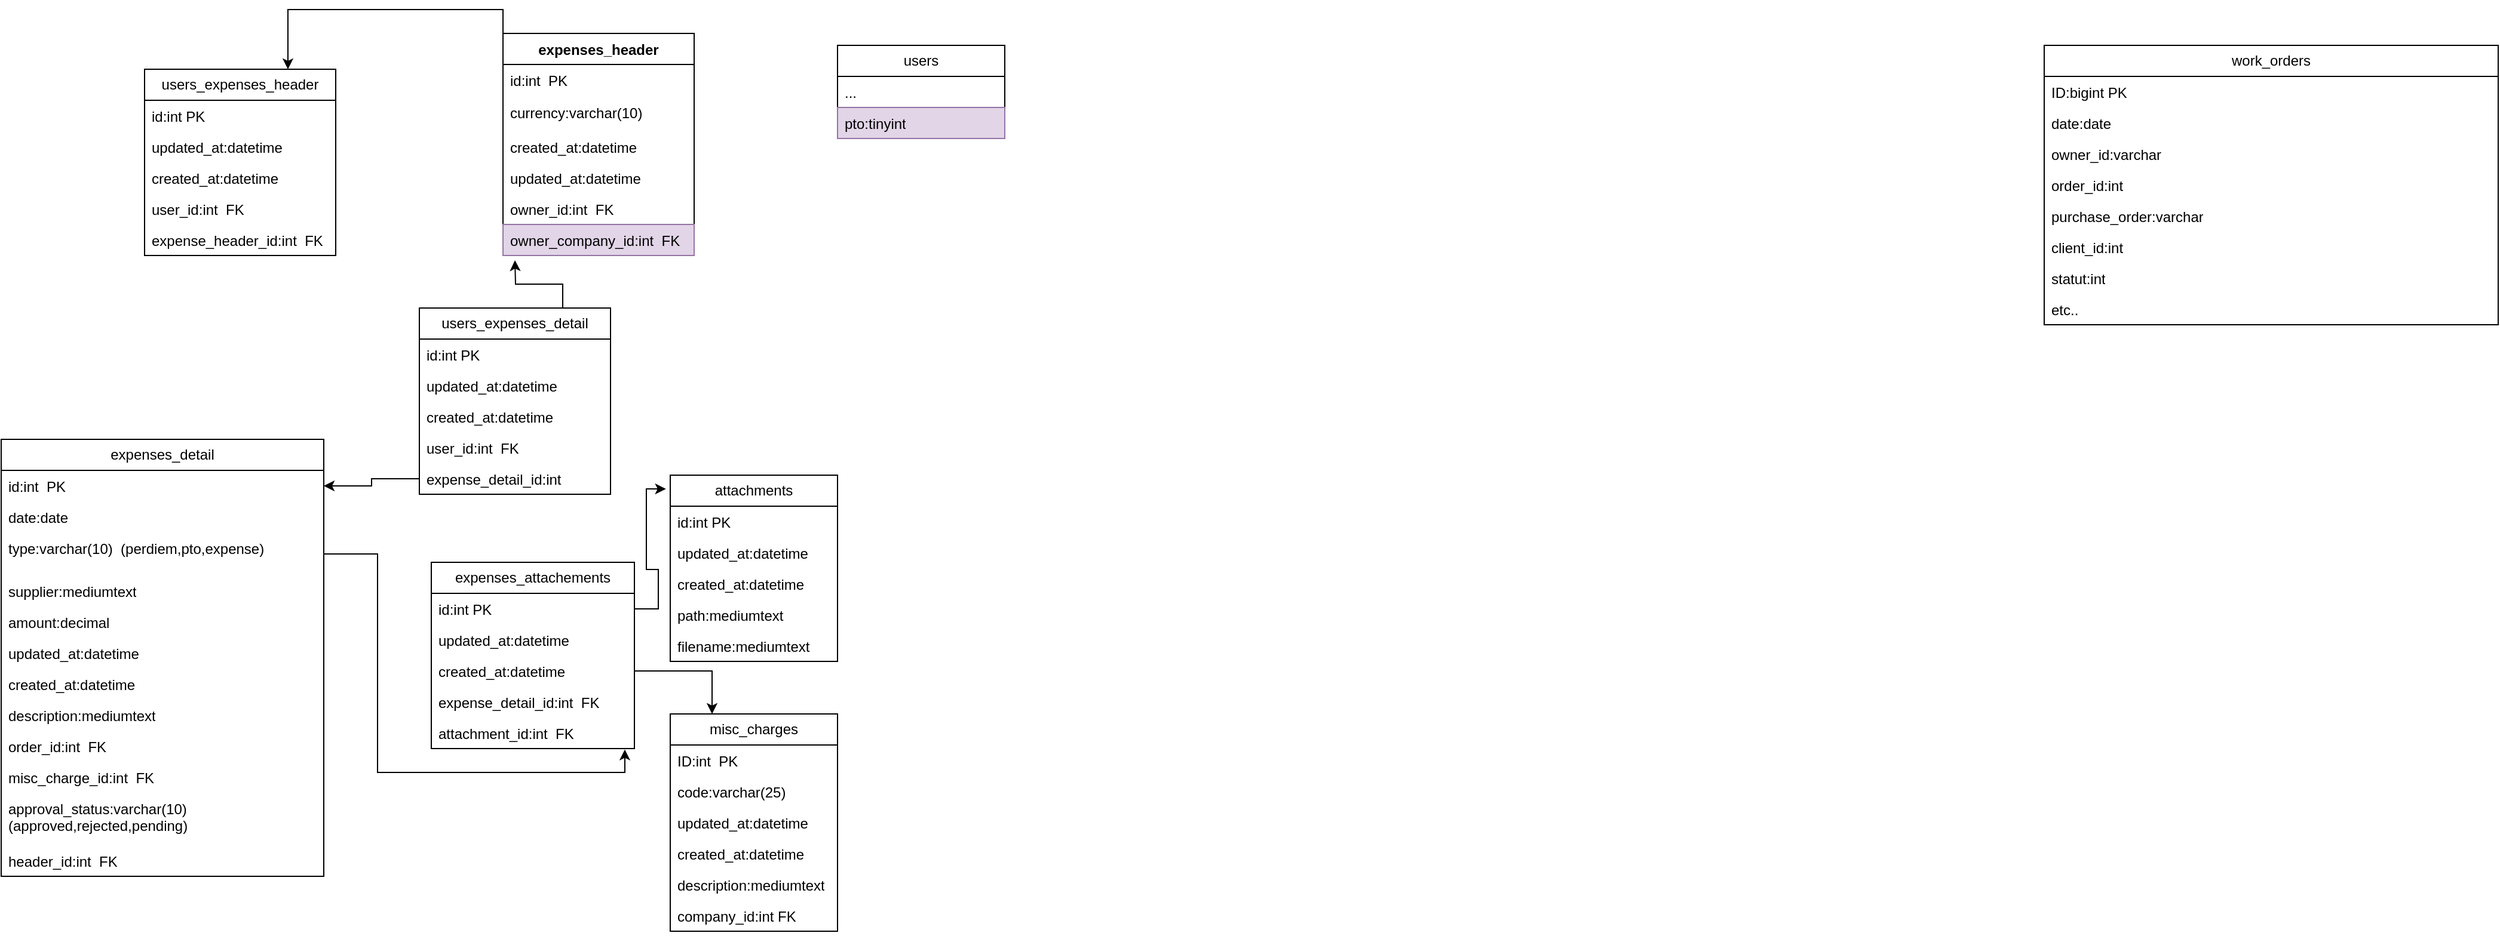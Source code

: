 <mxfile version="26.1.0">
  <diagram name="Page-1" id="9f46799a-70d6-7492-0946-bef42562c5a5">
    <mxGraphModel dx="2150" dy="589" grid="1" gridSize="10" guides="1" tooltips="1" connect="1" arrows="1" fold="1" page="1" pageScale="1" pageWidth="1100" pageHeight="850" background="none" math="0" shadow="0">
      <root>
        <mxCell id="0" />
        <mxCell id="1" parent="0" />
        <mxCell id="VkOP3rbDhyCKNE1CwJHu-5" value="work_orders" style="swimlane;fontStyle=0;childLayout=stackLayout;horizontal=1;startSize=26;fillColor=none;horizontalStack=0;resizeParent=1;resizeParentMax=0;resizeLast=0;collapsible=1;marginBottom=0;whiteSpace=wrap;html=1;" parent="1" vertex="1">
          <mxGeometry x="1490" y="60" width="380" height="234" as="geometry" />
        </mxCell>
        <mxCell id="VkOP3rbDhyCKNE1CwJHu-7" value="ID:bigint PK" style="text;strokeColor=none;fillColor=none;align=left;verticalAlign=top;spacingLeft=4;spacingRight=4;overflow=hidden;rotatable=0;points=[[0,0.5],[1,0.5]];portConstraint=eastwest;whiteSpace=wrap;html=1;" parent="VkOP3rbDhyCKNE1CwJHu-5" vertex="1">
          <mxGeometry y="26" width="380" height="26" as="geometry" />
        </mxCell>
        <mxCell id="VkOP3rbDhyCKNE1CwJHu-9" value="date:date" style="text;strokeColor=none;fillColor=none;align=left;verticalAlign=top;spacingLeft=4;spacingRight=4;overflow=hidden;rotatable=0;points=[[0,0.5],[1,0.5]];portConstraint=eastwest;whiteSpace=wrap;html=1;" parent="VkOP3rbDhyCKNE1CwJHu-5" vertex="1">
          <mxGeometry y="52" width="380" height="26" as="geometry" />
        </mxCell>
        <mxCell id="VkOP3rbDhyCKNE1CwJHu-8" value="owner_id:varchar" style="text;strokeColor=none;fillColor=none;align=left;verticalAlign=top;spacingLeft=4;spacingRight=4;overflow=hidden;rotatable=0;points=[[0,0.5],[1,0.5]];portConstraint=eastwest;whiteSpace=wrap;html=1;" parent="VkOP3rbDhyCKNE1CwJHu-5" vertex="1">
          <mxGeometry y="78" width="380" height="26" as="geometry" />
        </mxCell>
        <mxCell id="VkOP3rbDhyCKNE1CwJHu-11" value="order_id:int" style="text;strokeColor=none;fillColor=none;align=left;verticalAlign=top;spacingLeft=4;spacingRight=4;overflow=hidden;rotatable=0;points=[[0,0.5],[1,0.5]];portConstraint=eastwest;whiteSpace=wrap;html=1;" parent="VkOP3rbDhyCKNE1CwJHu-5" vertex="1">
          <mxGeometry y="104" width="380" height="26" as="geometry" />
        </mxCell>
        <mxCell id="VkOP3rbDhyCKNE1CwJHu-12" value="purchase_order:varchar" style="text;strokeColor=none;fillColor=none;align=left;verticalAlign=top;spacingLeft=4;spacingRight=4;overflow=hidden;rotatable=0;points=[[0,0.5],[1,0.5]];portConstraint=eastwest;whiteSpace=wrap;html=1;" parent="VkOP3rbDhyCKNE1CwJHu-5" vertex="1">
          <mxGeometry y="130" width="380" height="26" as="geometry" />
        </mxCell>
        <mxCell id="VkOP3rbDhyCKNE1CwJHu-13" value="client_id:int" style="text;strokeColor=none;fillColor=none;align=left;verticalAlign=top;spacingLeft=4;spacingRight=4;overflow=hidden;rotatable=0;points=[[0,0.5],[1,0.5]];portConstraint=eastwest;whiteSpace=wrap;html=1;" parent="VkOP3rbDhyCKNE1CwJHu-5" vertex="1">
          <mxGeometry y="156" width="380" height="26" as="geometry" />
        </mxCell>
        <mxCell id="VkOP3rbDhyCKNE1CwJHu-10" value="statut:int" style="text;strokeColor=none;fillColor=none;align=left;verticalAlign=top;spacingLeft=4;spacingRight=4;overflow=hidden;rotatable=0;points=[[0,0.5],[1,0.5]];portConstraint=eastwest;whiteSpace=wrap;html=1;" parent="VkOP3rbDhyCKNE1CwJHu-5" vertex="1">
          <mxGeometry y="182" width="380" height="26" as="geometry" />
        </mxCell>
        <mxCell id="VkOP3rbDhyCKNE1CwJHu-14" value="etc.." style="text;strokeColor=none;fillColor=none;align=left;verticalAlign=top;spacingLeft=4;spacingRight=4;overflow=hidden;rotatable=0;points=[[0,0.5],[1,0.5]];portConstraint=eastwest;whiteSpace=wrap;html=1;" parent="VkOP3rbDhyCKNE1CwJHu-5" vertex="1">
          <mxGeometry y="208" width="380" height="26" as="geometry" />
        </mxCell>
        <mxCell id="7lz_pRhR5QczUbqz9TZB-19" style="edgeStyle=orthogonalEdgeStyle;rounded=0;orthogonalLoop=1;jettySize=auto;html=1;exitX=0;exitY=0;exitDx=0;exitDy=0;entryX=0.75;entryY=0;entryDx=0;entryDy=0;" edge="1" parent="1" source="VkOP3rbDhyCKNE1CwJHu-15" target="7lz_pRhR5QczUbqz9TZB-12">
          <mxGeometry relative="1" as="geometry" />
        </mxCell>
        <mxCell id="VkOP3rbDhyCKNE1CwJHu-15" value="expenses_header" style="swimlane;fontStyle=1;align=center;verticalAlign=top;childLayout=stackLayout;horizontal=1;startSize=26;horizontalStack=0;resizeParent=1;resizeParentMax=0;resizeLast=0;collapsible=1;marginBottom=0;whiteSpace=wrap;html=1;" parent="1" vertex="1">
          <mxGeometry x="200" y="50" width="160" height="186" as="geometry" />
        </mxCell>
        <mxCell id="VkOP3rbDhyCKNE1CwJHu-16" value="id:int&amp;nbsp; PK" style="text;strokeColor=none;fillColor=none;align=left;verticalAlign=top;spacingLeft=4;spacingRight=4;overflow=hidden;rotatable=0;points=[[0,0.5],[1,0.5]];portConstraint=eastwest;whiteSpace=wrap;html=1;" parent="VkOP3rbDhyCKNE1CwJHu-15" vertex="1">
          <mxGeometry y="26" width="160" height="26" as="geometry" />
        </mxCell>
        <mxCell id="7lz_pRhR5QczUbqz9TZB-1" value="currency:varchar(10)" style="text;strokeColor=none;fillColor=none;align=left;verticalAlign=middle;spacingLeft=4;spacingRight=4;overflow=hidden;points=[[0,0.5],[1,0.5]];portConstraint=eastwest;rotatable=0;whiteSpace=wrap;html=1;" vertex="1" parent="VkOP3rbDhyCKNE1CwJHu-15">
          <mxGeometry y="52" width="160" height="30" as="geometry" />
        </mxCell>
        <mxCell id="7lz_pRhR5QczUbqz9TZB-26" value="created_at:datetime" style="text;strokeColor=none;fillColor=none;align=left;verticalAlign=top;spacingLeft=4;spacingRight=4;overflow=hidden;rotatable=0;points=[[0,0.5],[1,0.5]];portConstraint=eastwest;whiteSpace=wrap;html=1;" vertex="1" parent="VkOP3rbDhyCKNE1CwJHu-15">
          <mxGeometry y="82" width="160" height="26" as="geometry" />
        </mxCell>
        <mxCell id="7lz_pRhR5QczUbqz9TZB-25" value="updated_at:datetime" style="text;strokeColor=none;fillColor=none;align=left;verticalAlign=top;spacingLeft=4;spacingRight=4;overflow=hidden;rotatable=0;points=[[0,0.5],[1,0.5]];portConstraint=eastwest;whiteSpace=wrap;html=1;" vertex="1" parent="VkOP3rbDhyCKNE1CwJHu-15">
          <mxGeometry y="108" width="160" height="26" as="geometry" />
        </mxCell>
        <mxCell id="7lz_pRhR5QczUbqz9TZB-11" value="owner_id:int&amp;nbsp; FK" style="text;strokeColor=none;fillColor=none;align=left;verticalAlign=top;spacingLeft=4;spacingRight=4;overflow=hidden;rotatable=0;points=[[0,0.5],[1,0.5]];portConstraint=eastwest;whiteSpace=wrap;html=1;" vertex="1" parent="VkOP3rbDhyCKNE1CwJHu-15">
          <mxGeometry y="134" width="160" height="26" as="geometry" />
        </mxCell>
        <mxCell id="7lz_pRhR5QczUbqz9TZB-39" value="owner_company_id:int&amp;nbsp; FK" style="text;strokeColor=#9673a6;fillColor=#e1d5e7;align=left;verticalAlign=top;spacingLeft=4;spacingRight=4;overflow=hidden;rotatable=0;points=[[0,0.5],[1,0.5]];portConstraint=eastwest;whiteSpace=wrap;html=1;" vertex="1" parent="VkOP3rbDhyCKNE1CwJHu-15">
          <mxGeometry y="160" width="160" height="26" as="geometry" />
        </mxCell>
        <mxCell id="7lz_pRhR5QczUbqz9TZB-6" value="expenses_detail" style="swimlane;fontStyle=0;childLayout=stackLayout;horizontal=1;startSize=26;fillColor=none;horizontalStack=0;resizeParent=1;resizeParentMax=0;resizeLast=0;collapsible=1;marginBottom=0;whiteSpace=wrap;html=1;" vertex="1" parent="1">
          <mxGeometry x="-220" y="390" width="270" height="366" as="geometry" />
        </mxCell>
        <mxCell id="7lz_pRhR5QczUbqz9TZB-7" value="id:int&amp;nbsp; PK" style="text;strokeColor=none;fillColor=none;align=left;verticalAlign=top;spacingLeft=4;spacingRight=4;overflow=hidden;rotatable=0;points=[[0,0.5],[1,0.5]];portConstraint=eastwest;whiteSpace=wrap;html=1;" vertex="1" parent="7lz_pRhR5QczUbqz9TZB-6">
          <mxGeometry y="26" width="270" height="26" as="geometry" />
        </mxCell>
        <mxCell id="7lz_pRhR5QczUbqz9TZB-27" value="date:date" style="text;strokeColor=none;fillColor=none;align=left;verticalAlign=top;spacingLeft=4;spacingRight=4;overflow=hidden;rotatable=0;points=[[0,0.5],[1,0.5]];portConstraint=eastwest;whiteSpace=wrap;html=1;" vertex="1" parent="7lz_pRhR5QczUbqz9TZB-6">
          <mxGeometry y="52" width="270" height="26" as="geometry" />
        </mxCell>
        <mxCell id="7lz_pRhR5QczUbqz9TZB-28" value="type:varchar(10)&amp;nbsp; (perdiem,pto,expense)" style="text;strokeColor=none;fillColor=none;align=left;verticalAlign=top;spacingLeft=4;spacingRight=4;overflow=hidden;rotatable=0;points=[[0,0.5],[1,0.5]];portConstraint=eastwest;whiteSpace=wrap;html=1;" vertex="1" parent="7lz_pRhR5QczUbqz9TZB-6">
          <mxGeometry y="78" width="270" height="36" as="geometry" />
        </mxCell>
        <mxCell id="7lz_pRhR5QczUbqz9TZB-30" value="supplier:mediumtext" style="text;strokeColor=none;fillColor=none;align=left;verticalAlign=top;spacingLeft=4;spacingRight=4;overflow=hidden;rotatable=0;points=[[0,0.5],[1,0.5]];portConstraint=eastwest;whiteSpace=wrap;html=1;" vertex="1" parent="7lz_pRhR5QczUbqz9TZB-6">
          <mxGeometry y="114" width="270" height="26" as="geometry" />
        </mxCell>
        <mxCell id="7lz_pRhR5QczUbqz9TZB-40" value="amount:decimal" style="text;strokeColor=none;fillColor=none;align=left;verticalAlign=top;spacingLeft=4;spacingRight=4;overflow=hidden;rotatable=0;points=[[0,0.5],[1,0.5]];portConstraint=eastwest;whiteSpace=wrap;html=1;" vertex="1" parent="7lz_pRhR5QczUbqz9TZB-6">
          <mxGeometry y="140" width="270" height="26" as="geometry" />
        </mxCell>
        <mxCell id="7lz_pRhR5QczUbqz9TZB-42" value="updated_at:datetime" style="text;strokeColor=none;fillColor=none;align=left;verticalAlign=top;spacingLeft=4;spacingRight=4;overflow=hidden;rotatable=0;points=[[0,0.5],[1,0.5]];portConstraint=eastwest;whiteSpace=wrap;html=1;" vertex="1" parent="7lz_pRhR5QczUbqz9TZB-6">
          <mxGeometry y="166" width="270" height="26" as="geometry" />
        </mxCell>
        <mxCell id="7lz_pRhR5QczUbqz9TZB-43" value="created_at:datetime" style="text;strokeColor=none;fillColor=none;align=left;verticalAlign=top;spacingLeft=4;spacingRight=4;overflow=hidden;rotatable=0;points=[[0,0.5],[1,0.5]];portConstraint=eastwest;whiteSpace=wrap;html=1;" vertex="1" parent="7lz_pRhR5QczUbqz9TZB-6">
          <mxGeometry y="192" width="270" height="26" as="geometry" />
        </mxCell>
        <mxCell id="7lz_pRhR5QczUbqz9TZB-29" value="description:mediumtext" style="text;strokeColor=none;fillColor=none;align=left;verticalAlign=top;spacingLeft=4;spacingRight=4;overflow=hidden;rotatable=0;points=[[0,0.5],[1,0.5]];portConstraint=eastwest;whiteSpace=wrap;html=1;" vertex="1" parent="7lz_pRhR5QczUbqz9TZB-6">
          <mxGeometry y="218" width="270" height="26" as="geometry" />
        </mxCell>
        <mxCell id="7lz_pRhR5QczUbqz9TZB-10" value="order_id:int&amp;nbsp; FK" style="text;strokeColor=none;fillColor=none;align=left;verticalAlign=top;spacingLeft=4;spacingRight=4;overflow=hidden;rotatable=0;points=[[0,0.5],[1,0.5]];portConstraint=eastwest;whiteSpace=wrap;html=1;" vertex="1" parent="7lz_pRhR5QczUbqz9TZB-6">
          <mxGeometry y="244" width="270" height="26" as="geometry" />
        </mxCell>
        <mxCell id="7lz_pRhR5QczUbqz9TZB-31" value="misc_charge_id:int&amp;nbsp; FK" style="text;strokeColor=none;fillColor=none;align=left;verticalAlign=top;spacingLeft=4;spacingRight=4;overflow=hidden;rotatable=0;points=[[0,0.5],[1,0.5]];portConstraint=eastwest;whiteSpace=wrap;html=1;" vertex="1" parent="7lz_pRhR5QczUbqz9TZB-6">
          <mxGeometry y="270" width="270" height="26" as="geometry" />
        </mxCell>
        <mxCell id="7lz_pRhR5QczUbqz9TZB-89" value="approval_status:varchar(10) (approved,rejected,pending)" style="text;strokeColor=none;fillColor=none;align=left;verticalAlign=top;spacingLeft=4;spacingRight=4;overflow=hidden;rotatable=0;points=[[0,0.5],[1,0.5]];portConstraint=eastwest;whiteSpace=wrap;html=1;" vertex="1" parent="7lz_pRhR5QczUbqz9TZB-6">
          <mxGeometry y="296" width="270" height="44" as="geometry" />
        </mxCell>
        <mxCell id="7lz_pRhR5QczUbqz9TZB-9" value="header_id:int&amp;nbsp; FK" style="text;strokeColor=none;fillColor=none;align=left;verticalAlign=top;spacingLeft=4;spacingRight=4;overflow=hidden;rotatable=0;points=[[0,0.5],[1,0.5]];portConstraint=eastwest;whiteSpace=wrap;html=1;" vertex="1" parent="7lz_pRhR5QczUbqz9TZB-6">
          <mxGeometry y="340" width="270" height="26" as="geometry" />
        </mxCell>
        <mxCell id="7lz_pRhR5QczUbqz9TZB-12" value="users_expenses_header" style="swimlane;fontStyle=0;childLayout=stackLayout;horizontal=1;startSize=26;fillColor=none;horizontalStack=0;resizeParent=1;resizeParentMax=0;resizeLast=0;collapsible=1;marginBottom=0;whiteSpace=wrap;html=1;" vertex="1" parent="1">
          <mxGeometry x="-100" y="80" width="160" height="156" as="geometry" />
        </mxCell>
        <mxCell id="7lz_pRhR5QczUbqz9TZB-13" value="id:int PK" style="text;strokeColor=none;fillColor=none;align=left;verticalAlign=top;spacingLeft=4;spacingRight=4;overflow=hidden;rotatable=0;points=[[0,0.5],[1,0.5]];portConstraint=eastwest;whiteSpace=wrap;html=1;" vertex="1" parent="7lz_pRhR5QczUbqz9TZB-12">
          <mxGeometry y="26" width="160" height="26" as="geometry" />
        </mxCell>
        <mxCell id="7lz_pRhR5QczUbqz9TZB-17" value="updated_at:datetime" style="text;strokeColor=none;fillColor=none;align=left;verticalAlign=top;spacingLeft=4;spacingRight=4;overflow=hidden;rotatable=0;points=[[0,0.5],[1,0.5]];portConstraint=eastwest;whiteSpace=wrap;html=1;" vertex="1" parent="7lz_pRhR5QczUbqz9TZB-12">
          <mxGeometry y="52" width="160" height="26" as="geometry" />
        </mxCell>
        <mxCell id="7lz_pRhR5QczUbqz9TZB-58" value="created_at:datetime" style="text;strokeColor=none;fillColor=none;align=left;verticalAlign=top;spacingLeft=4;spacingRight=4;overflow=hidden;rotatable=0;points=[[0,0.5],[1,0.5]];portConstraint=eastwest;whiteSpace=wrap;html=1;" vertex="1" parent="7lz_pRhR5QczUbqz9TZB-12">
          <mxGeometry y="78" width="160" height="26" as="geometry" />
        </mxCell>
        <mxCell id="7lz_pRhR5QczUbqz9TZB-14" value="user_id:int&amp;nbsp; FK" style="text;strokeColor=none;fillColor=none;align=left;verticalAlign=top;spacingLeft=4;spacingRight=4;overflow=hidden;rotatable=0;points=[[0,0.5],[1,0.5]];portConstraint=eastwest;whiteSpace=wrap;html=1;" vertex="1" parent="7lz_pRhR5QczUbqz9TZB-12">
          <mxGeometry y="104" width="160" height="26" as="geometry" />
        </mxCell>
        <mxCell id="7lz_pRhR5QczUbqz9TZB-15" value="expense_header_id:int&amp;nbsp; FK" style="text;strokeColor=none;fillColor=none;align=left;verticalAlign=top;spacingLeft=4;spacingRight=4;overflow=hidden;rotatable=0;points=[[0,0.5],[1,0.5]];portConstraint=eastwest;whiteSpace=wrap;html=1;" vertex="1" parent="7lz_pRhR5QczUbqz9TZB-12">
          <mxGeometry y="130" width="160" height="26" as="geometry" />
        </mxCell>
        <mxCell id="7lz_pRhR5QczUbqz9TZB-32" value="misc_charges" style="swimlane;fontStyle=0;childLayout=stackLayout;horizontal=1;startSize=26;fillColor=none;horizontalStack=0;resizeParent=1;resizeParentMax=0;resizeLast=0;collapsible=1;marginBottom=0;whiteSpace=wrap;html=1;" vertex="1" parent="1">
          <mxGeometry x="340" y="620" width="140" height="182" as="geometry" />
        </mxCell>
        <mxCell id="7lz_pRhR5QczUbqz9TZB-33" value="ID:int&amp;nbsp; PK" style="text;strokeColor=none;fillColor=none;align=left;verticalAlign=top;spacingLeft=4;spacingRight=4;overflow=hidden;rotatable=0;points=[[0,0.5],[1,0.5]];portConstraint=eastwest;whiteSpace=wrap;html=1;" vertex="1" parent="7lz_pRhR5QczUbqz9TZB-32">
          <mxGeometry y="26" width="140" height="26" as="geometry" />
        </mxCell>
        <mxCell id="7lz_pRhR5QczUbqz9TZB-34" value="code:varchar(25)" style="text;strokeColor=none;fillColor=none;align=left;verticalAlign=top;spacingLeft=4;spacingRight=4;overflow=hidden;rotatable=0;points=[[0,0.5],[1,0.5]];portConstraint=eastwest;whiteSpace=wrap;html=1;" vertex="1" parent="7lz_pRhR5QczUbqz9TZB-32">
          <mxGeometry y="52" width="140" height="26" as="geometry" />
        </mxCell>
        <mxCell id="7lz_pRhR5QczUbqz9TZB-36" value="updated_at:datetime" style="text;strokeColor=none;fillColor=none;align=left;verticalAlign=top;spacingLeft=4;spacingRight=4;overflow=hidden;rotatable=0;points=[[0,0.5],[1,0.5]];portConstraint=eastwest;whiteSpace=wrap;html=1;" vertex="1" parent="7lz_pRhR5QczUbqz9TZB-32">
          <mxGeometry y="78" width="140" height="26" as="geometry" />
        </mxCell>
        <mxCell id="7lz_pRhR5QczUbqz9TZB-37" value="created_at:datetime" style="text;strokeColor=none;fillColor=none;align=left;verticalAlign=top;spacingLeft=4;spacingRight=4;overflow=hidden;rotatable=0;points=[[0,0.5],[1,0.5]];portConstraint=eastwest;whiteSpace=wrap;html=1;" vertex="1" parent="7lz_pRhR5QczUbqz9TZB-32">
          <mxGeometry y="104" width="140" height="26" as="geometry" />
        </mxCell>
        <mxCell id="7lz_pRhR5QczUbqz9TZB-35" value="description:mediumtext" style="text;strokeColor=none;fillColor=none;align=left;verticalAlign=top;spacingLeft=4;spacingRight=4;overflow=hidden;rotatable=0;points=[[0,0.5],[1,0.5]];portConstraint=eastwest;whiteSpace=wrap;html=1;" vertex="1" parent="7lz_pRhR5QczUbqz9TZB-32">
          <mxGeometry y="130" width="140" height="26" as="geometry" />
        </mxCell>
        <mxCell id="7lz_pRhR5QczUbqz9TZB-38" value="company_id:int FK" style="text;strokeColor=none;fillColor=none;align=left;verticalAlign=top;spacingLeft=4;spacingRight=4;overflow=hidden;rotatable=0;points=[[0,0.5],[1,0.5]];portConstraint=eastwest;whiteSpace=wrap;html=1;" vertex="1" parent="7lz_pRhR5QczUbqz9TZB-32">
          <mxGeometry y="156" width="140" height="26" as="geometry" />
        </mxCell>
        <mxCell id="7lz_pRhR5QczUbqz9TZB-44" value="attachments" style="swimlane;fontStyle=0;childLayout=stackLayout;horizontal=1;startSize=26;fillColor=none;horizontalStack=0;resizeParent=1;resizeParentMax=0;resizeLast=0;collapsible=1;marginBottom=0;whiteSpace=wrap;html=1;" vertex="1" parent="1">
          <mxGeometry x="340" y="420" width="140" height="156" as="geometry" />
        </mxCell>
        <mxCell id="7lz_pRhR5QczUbqz9TZB-49" value="id:int PK" style="text;strokeColor=none;fillColor=none;align=left;verticalAlign=top;spacingLeft=4;spacingRight=4;overflow=hidden;rotatable=0;points=[[0,0.5],[1,0.5]];portConstraint=eastwest;whiteSpace=wrap;html=1;" vertex="1" parent="7lz_pRhR5QczUbqz9TZB-44">
          <mxGeometry y="26" width="140" height="26" as="geometry" />
        </mxCell>
        <mxCell id="7lz_pRhR5QczUbqz9TZB-51" value="updated_at:datetime" style="text;strokeColor=none;fillColor=none;align=left;verticalAlign=top;spacingLeft=4;spacingRight=4;overflow=hidden;rotatable=0;points=[[0,0.5],[1,0.5]];portConstraint=eastwest;whiteSpace=wrap;html=1;" vertex="1" parent="7lz_pRhR5QczUbqz9TZB-44">
          <mxGeometry y="52" width="140" height="26" as="geometry" />
        </mxCell>
        <mxCell id="7lz_pRhR5QczUbqz9TZB-16" value="created_at:datetime" style="text;strokeColor=none;fillColor=none;align=left;verticalAlign=top;spacingLeft=4;spacingRight=4;overflow=hidden;rotatable=0;points=[[0,0.5],[1,0.5]];portConstraint=eastwest;whiteSpace=wrap;html=1;" vertex="1" parent="7lz_pRhR5QczUbqz9TZB-44">
          <mxGeometry y="78" width="140" height="26" as="geometry" />
        </mxCell>
        <mxCell id="7lz_pRhR5QczUbqz9TZB-50" value="path:mediumtext" style="text;strokeColor=none;fillColor=none;align=left;verticalAlign=top;spacingLeft=4;spacingRight=4;overflow=hidden;rotatable=0;points=[[0,0.5],[1,0.5]];portConstraint=eastwest;whiteSpace=wrap;html=1;" vertex="1" parent="7lz_pRhR5QczUbqz9TZB-44">
          <mxGeometry y="104" width="140" height="26" as="geometry" />
        </mxCell>
        <mxCell id="7lz_pRhR5QczUbqz9TZB-53" value="filename:mediumtext" style="text;strokeColor=none;fillColor=none;align=left;verticalAlign=top;spacingLeft=4;spacingRight=4;overflow=hidden;rotatable=0;points=[[0,0.5],[1,0.5]];portConstraint=eastwest;whiteSpace=wrap;html=1;" vertex="1" parent="7lz_pRhR5QczUbqz9TZB-44">
          <mxGeometry y="130" width="140" height="26" as="geometry" />
        </mxCell>
        <mxCell id="7lz_pRhR5QczUbqz9TZB-54" value="expenses_attachements" style="swimlane;fontStyle=0;childLayout=stackLayout;horizontal=1;startSize=26;fillColor=none;horizontalStack=0;resizeParent=1;resizeParentMax=0;resizeLast=0;collapsible=1;marginBottom=0;whiteSpace=wrap;html=1;" vertex="1" parent="1">
          <mxGeometry x="140" y="493" width="170" height="156" as="geometry" />
        </mxCell>
        <mxCell id="7lz_pRhR5QczUbqz9TZB-59" value="id:int PK" style="text;strokeColor=none;fillColor=none;align=left;verticalAlign=top;spacingLeft=4;spacingRight=4;overflow=hidden;rotatable=0;points=[[0,0.5],[1,0.5]];portConstraint=eastwest;whiteSpace=wrap;html=1;" vertex="1" parent="7lz_pRhR5QczUbqz9TZB-54">
          <mxGeometry y="26" width="170" height="26" as="geometry" />
        </mxCell>
        <mxCell id="7lz_pRhR5QczUbqz9TZB-63" value="updated_at:datetime" style="text;strokeColor=none;fillColor=none;align=left;verticalAlign=top;spacingLeft=4;spacingRight=4;overflow=hidden;rotatable=0;points=[[0,0.5],[1,0.5]];portConstraint=eastwest;whiteSpace=wrap;html=1;" vertex="1" parent="7lz_pRhR5QczUbqz9TZB-54">
          <mxGeometry y="52" width="170" height="26" as="geometry" />
        </mxCell>
        <mxCell id="7lz_pRhR5QczUbqz9TZB-60" value="created_at:datetime" style="text;strokeColor=none;fillColor=none;align=left;verticalAlign=top;spacingLeft=4;spacingRight=4;overflow=hidden;rotatable=0;points=[[0,0.5],[1,0.5]];portConstraint=eastwest;whiteSpace=wrap;html=1;" vertex="1" parent="7lz_pRhR5QczUbqz9TZB-54">
          <mxGeometry y="78" width="170" height="26" as="geometry" />
        </mxCell>
        <mxCell id="7lz_pRhR5QczUbqz9TZB-62" value="expense_detail_id:int&amp;nbsp; FK" style="text;strokeColor=none;fillColor=none;align=left;verticalAlign=top;spacingLeft=4;spacingRight=4;overflow=hidden;rotatable=0;points=[[0,0.5],[1,0.5]];portConstraint=eastwest;whiteSpace=wrap;html=1;" vertex="1" parent="7lz_pRhR5QczUbqz9TZB-54">
          <mxGeometry y="104" width="170" height="26" as="geometry" />
        </mxCell>
        <mxCell id="7lz_pRhR5QczUbqz9TZB-61" value="attachment_id:int&amp;nbsp; FK" style="text;strokeColor=none;fillColor=none;align=left;verticalAlign=top;spacingLeft=4;spacingRight=4;overflow=hidden;rotatable=0;points=[[0,0.5],[1,0.5]];portConstraint=eastwest;whiteSpace=wrap;html=1;" vertex="1" parent="7lz_pRhR5QczUbqz9TZB-54">
          <mxGeometry y="130" width="170" height="26" as="geometry" />
        </mxCell>
        <mxCell id="7lz_pRhR5QczUbqz9TZB-64" style="edgeStyle=orthogonalEdgeStyle;rounded=0;orthogonalLoop=1;jettySize=auto;html=1;exitX=1;exitY=0.5;exitDx=0;exitDy=0;entryX=-0.026;entryY=0.074;entryDx=0;entryDy=0;entryPerimeter=0;" edge="1" parent="1" source="7lz_pRhR5QczUbqz9TZB-59" target="7lz_pRhR5QczUbqz9TZB-44">
          <mxGeometry relative="1" as="geometry" />
        </mxCell>
        <mxCell id="7lz_pRhR5QczUbqz9TZB-65" style="edgeStyle=orthogonalEdgeStyle;rounded=0;orthogonalLoop=1;jettySize=auto;html=1;exitX=1;exitY=0.5;exitDx=0;exitDy=0;entryX=0.25;entryY=0;entryDx=0;entryDy=0;" edge="1" parent="1" source="7lz_pRhR5QczUbqz9TZB-60" target="7lz_pRhR5QczUbqz9TZB-32">
          <mxGeometry relative="1" as="geometry" />
        </mxCell>
        <mxCell id="7lz_pRhR5QczUbqz9TZB-83" style="edgeStyle=orthogonalEdgeStyle;rounded=0;orthogonalLoop=1;jettySize=auto;html=1;exitX=0.75;exitY=0;exitDx=0;exitDy=0;" edge="1" parent="1" source="7lz_pRhR5QczUbqz9TZB-76">
          <mxGeometry relative="1" as="geometry">
            <mxPoint x="210" y="240" as="targetPoint" />
          </mxGeometry>
        </mxCell>
        <mxCell id="7lz_pRhR5QczUbqz9TZB-76" value="users_expenses_detail" style="swimlane;fontStyle=0;childLayout=stackLayout;horizontal=1;startSize=26;fillColor=none;horizontalStack=0;resizeParent=1;resizeParentMax=0;resizeLast=0;collapsible=1;marginBottom=0;whiteSpace=wrap;html=1;" vertex="1" parent="1">
          <mxGeometry x="130" y="280" width="160" height="156" as="geometry" />
        </mxCell>
        <mxCell id="7lz_pRhR5QczUbqz9TZB-77" value="id:int PK" style="text;strokeColor=none;fillColor=none;align=left;verticalAlign=top;spacingLeft=4;spacingRight=4;overflow=hidden;rotatable=0;points=[[0,0.5],[1,0.5]];portConstraint=eastwest;whiteSpace=wrap;html=1;" vertex="1" parent="7lz_pRhR5QczUbqz9TZB-76">
          <mxGeometry y="26" width="160" height="26" as="geometry" />
        </mxCell>
        <mxCell id="7lz_pRhR5QczUbqz9TZB-78" value="updated_at:datetime" style="text;strokeColor=none;fillColor=none;align=left;verticalAlign=top;spacingLeft=4;spacingRight=4;overflow=hidden;rotatable=0;points=[[0,0.5],[1,0.5]];portConstraint=eastwest;whiteSpace=wrap;html=1;" vertex="1" parent="7lz_pRhR5QczUbqz9TZB-76">
          <mxGeometry y="52" width="160" height="26" as="geometry" />
        </mxCell>
        <mxCell id="7lz_pRhR5QczUbqz9TZB-79" value="created_at:datetime" style="text;strokeColor=none;fillColor=none;align=left;verticalAlign=top;spacingLeft=4;spacingRight=4;overflow=hidden;rotatable=0;points=[[0,0.5],[1,0.5]];portConstraint=eastwest;whiteSpace=wrap;html=1;" vertex="1" parent="7lz_pRhR5QczUbqz9TZB-76">
          <mxGeometry y="78" width="160" height="26" as="geometry" />
        </mxCell>
        <mxCell id="7lz_pRhR5QczUbqz9TZB-80" value="user_id:int&amp;nbsp; FK" style="text;strokeColor=none;fillColor=none;align=left;verticalAlign=top;spacingLeft=4;spacingRight=4;overflow=hidden;rotatable=0;points=[[0,0.5],[1,0.5]];portConstraint=eastwest;whiteSpace=wrap;html=1;" vertex="1" parent="7lz_pRhR5QczUbqz9TZB-76">
          <mxGeometry y="104" width="160" height="26" as="geometry" />
        </mxCell>
        <mxCell id="7lz_pRhR5QczUbqz9TZB-81" value="expense_detail_id:int" style="text;strokeColor=none;fillColor=none;align=left;verticalAlign=top;spacingLeft=4;spacingRight=4;overflow=hidden;rotatable=0;points=[[0,0.5],[1,0.5]];portConstraint=eastwest;whiteSpace=wrap;html=1;" vertex="1" parent="7lz_pRhR5QczUbqz9TZB-76">
          <mxGeometry y="130" width="160" height="26" as="geometry" />
        </mxCell>
        <mxCell id="7lz_pRhR5QczUbqz9TZB-82" style="edgeStyle=orthogonalEdgeStyle;rounded=0;orthogonalLoop=1;jettySize=auto;html=1;exitX=0;exitY=0.5;exitDx=0;exitDy=0;entryX=1;entryY=0.5;entryDx=0;entryDy=0;" edge="1" parent="1" source="7lz_pRhR5QczUbqz9TZB-81" target="7lz_pRhR5QczUbqz9TZB-7">
          <mxGeometry relative="1" as="geometry" />
        </mxCell>
        <mxCell id="7lz_pRhR5QczUbqz9TZB-84" style="edgeStyle=orthogonalEdgeStyle;rounded=0;orthogonalLoop=1;jettySize=auto;html=1;exitX=1;exitY=0.5;exitDx=0;exitDy=0;entryX=0.953;entryY=1.031;entryDx=0;entryDy=0;entryPerimeter=0;" edge="1" parent="1" source="7lz_pRhR5QczUbqz9TZB-28" target="7lz_pRhR5QczUbqz9TZB-61">
          <mxGeometry relative="1" as="geometry" />
        </mxCell>
        <mxCell id="7lz_pRhR5QczUbqz9TZB-85" value="users" style="swimlane;fontStyle=0;childLayout=stackLayout;horizontal=1;startSize=26;fillColor=none;horizontalStack=0;resizeParent=1;resizeParentMax=0;resizeLast=0;collapsible=1;marginBottom=0;whiteSpace=wrap;html=1;" vertex="1" parent="1">
          <mxGeometry x="480" y="60" width="140" height="78" as="geometry" />
        </mxCell>
        <mxCell id="7lz_pRhR5QczUbqz9TZB-86" value="..." style="text;strokeColor=none;fillColor=none;align=left;verticalAlign=top;spacingLeft=4;spacingRight=4;overflow=hidden;rotatable=0;points=[[0,0.5],[1,0.5]];portConstraint=eastwest;whiteSpace=wrap;html=1;" vertex="1" parent="7lz_pRhR5QczUbqz9TZB-85">
          <mxGeometry y="26" width="140" height="26" as="geometry" />
        </mxCell>
        <mxCell id="7lz_pRhR5QczUbqz9TZB-88" value="pto:tinyint" style="text;strokeColor=#9673a6;fillColor=#e1d5e7;align=left;verticalAlign=top;spacingLeft=4;spacingRight=4;overflow=hidden;rotatable=0;points=[[0,0.5],[1,0.5]];portConstraint=eastwest;whiteSpace=wrap;html=1;" vertex="1" parent="7lz_pRhR5QczUbqz9TZB-85">
          <mxGeometry y="52" width="140" height="26" as="geometry" />
        </mxCell>
      </root>
    </mxGraphModel>
  </diagram>
</mxfile>
